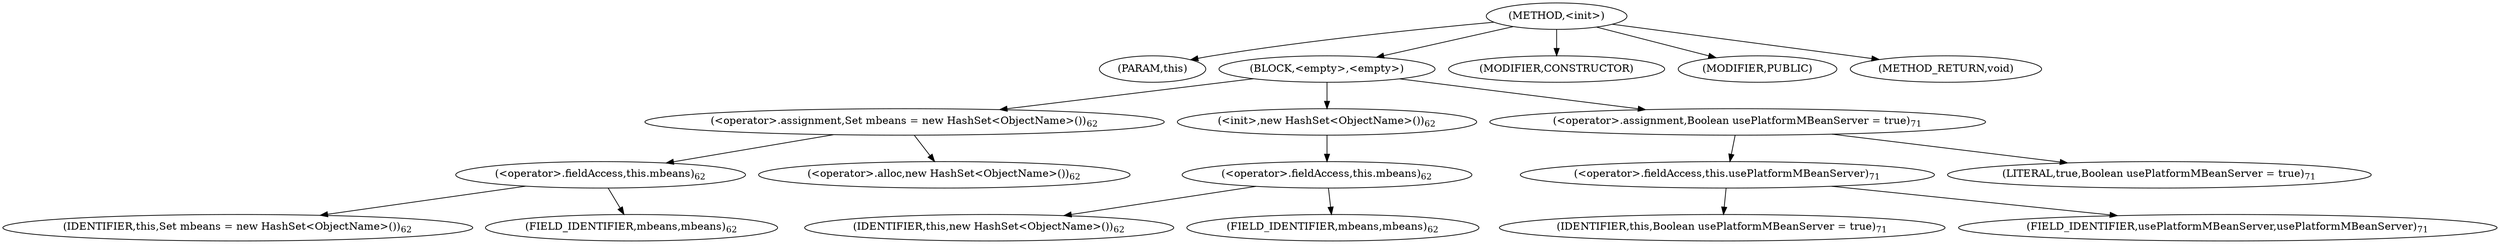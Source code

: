 digraph "&lt;init&gt;" {  
"951" [label = <(METHOD,&lt;init&gt;)> ]
"952" [label = <(PARAM,this)> ]
"953" [label = <(BLOCK,&lt;empty&gt;,&lt;empty&gt;)> ]
"954" [label = <(&lt;operator&gt;.assignment,Set mbeans = new HashSet&lt;ObjectName&gt;())<SUB>62</SUB>> ]
"955" [label = <(&lt;operator&gt;.fieldAccess,this.mbeans)<SUB>62</SUB>> ]
"956" [label = <(IDENTIFIER,this,Set mbeans = new HashSet&lt;ObjectName&gt;())<SUB>62</SUB>> ]
"957" [label = <(FIELD_IDENTIFIER,mbeans,mbeans)<SUB>62</SUB>> ]
"958" [label = <(&lt;operator&gt;.alloc,new HashSet&lt;ObjectName&gt;())<SUB>62</SUB>> ]
"959" [label = <(&lt;init&gt;,new HashSet&lt;ObjectName&gt;())<SUB>62</SUB>> ]
"960" [label = <(&lt;operator&gt;.fieldAccess,this.mbeans)<SUB>62</SUB>> ]
"961" [label = <(IDENTIFIER,this,new HashSet&lt;ObjectName&gt;())<SUB>62</SUB>> ]
"962" [label = <(FIELD_IDENTIFIER,mbeans,mbeans)<SUB>62</SUB>> ]
"963" [label = <(&lt;operator&gt;.assignment,Boolean usePlatformMBeanServer = true)<SUB>71</SUB>> ]
"964" [label = <(&lt;operator&gt;.fieldAccess,this.usePlatformMBeanServer)<SUB>71</SUB>> ]
"965" [label = <(IDENTIFIER,this,Boolean usePlatformMBeanServer = true)<SUB>71</SUB>> ]
"966" [label = <(FIELD_IDENTIFIER,usePlatformMBeanServer,usePlatformMBeanServer)<SUB>71</SUB>> ]
"967" [label = <(LITERAL,true,Boolean usePlatformMBeanServer = true)<SUB>71</SUB>> ]
"968" [label = <(MODIFIER,CONSTRUCTOR)> ]
"969" [label = <(MODIFIER,PUBLIC)> ]
"970" [label = <(METHOD_RETURN,void)> ]
  "951" -> "952" 
  "951" -> "953" 
  "951" -> "968" 
  "951" -> "969" 
  "951" -> "970" 
  "953" -> "954" 
  "953" -> "959" 
  "953" -> "963" 
  "954" -> "955" 
  "954" -> "958" 
  "955" -> "956" 
  "955" -> "957" 
  "959" -> "960" 
  "960" -> "961" 
  "960" -> "962" 
  "963" -> "964" 
  "963" -> "967" 
  "964" -> "965" 
  "964" -> "966" 
}
